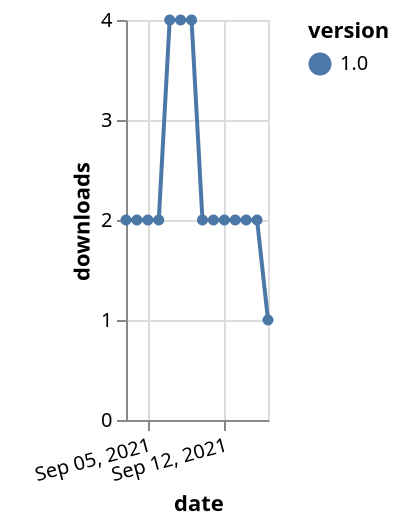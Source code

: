 {"$schema": "https://vega.github.io/schema/vega-lite/v5.json", "description": "A simple bar chart with embedded data.", "data": {"values": [{"date": "2021-09-03", "total": 2780, "delta": 2, "version": "1.0"}, {"date": "2021-09-04", "total": 2782, "delta": 2, "version": "1.0"}, {"date": "2021-09-05", "total": 2784, "delta": 2, "version": "1.0"}, {"date": "2021-09-06", "total": 2786, "delta": 2, "version": "1.0"}, {"date": "2021-09-07", "total": 2790, "delta": 4, "version": "1.0"}, {"date": "2021-09-08", "total": 2794, "delta": 4, "version": "1.0"}, {"date": "2021-09-09", "total": 2798, "delta": 4, "version": "1.0"}, {"date": "2021-09-10", "total": 2800, "delta": 2, "version": "1.0"}, {"date": "2021-09-11", "total": 2802, "delta": 2, "version": "1.0"}, {"date": "2021-09-12", "total": 2804, "delta": 2, "version": "1.0"}, {"date": "2021-09-13", "total": 2806, "delta": 2, "version": "1.0"}, {"date": "2021-09-14", "total": 2808, "delta": 2, "version": "1.0"}, {"date": "2021-09-15", "total": 2810, "delta": 2, "version": "1.0"}, {"date": "2021-09-16", "total": 2811, "delta": 1, "version": "1.0"}]}, "width": "container", "mark": {"type": "line", "point": {"filled": true}}, "encoding": {"x": {"field": "date", "type": "temporal", "timeUnit": "yearmonthdate", "title": "date", "axis": {"labelAngle": -15}}, "y": {"field": "delta", "type": "quantitative", "title": "downloads"}, "color": {"field": "version", "type": "nominal"}, "tooltip": {"field": "delta"}}}